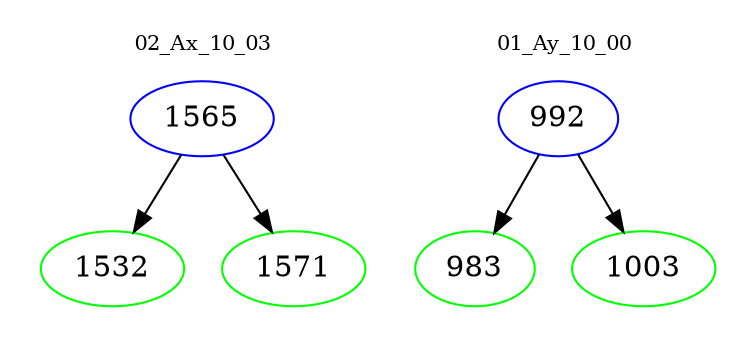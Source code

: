 digraph{
subgraph cluster_0 {
color = white
label = "02_Ax_10_03";
fontsize=10;
T0_1565 [label="1565", color="blue"]
T0_1565 -> T0_1532 [color="black"]
T0_1532 [label="1532", color="green"]
T0_1565 -> T0_1571 [color="black"]
T0_1571 [label="1571", color="green"]
}
subgraph cluster_1 {
color = white
label = "01_Ay_10_00";
fontsize=10;
T1_992 [label="992", color="blue"]
T1_992 -> T1_983 [color="black"]
T1_983 [label="983", color="green"]
T1_992 -> T1_1003 [color="black"]
T1_1003 [label="1003", color="green"]
}
}
